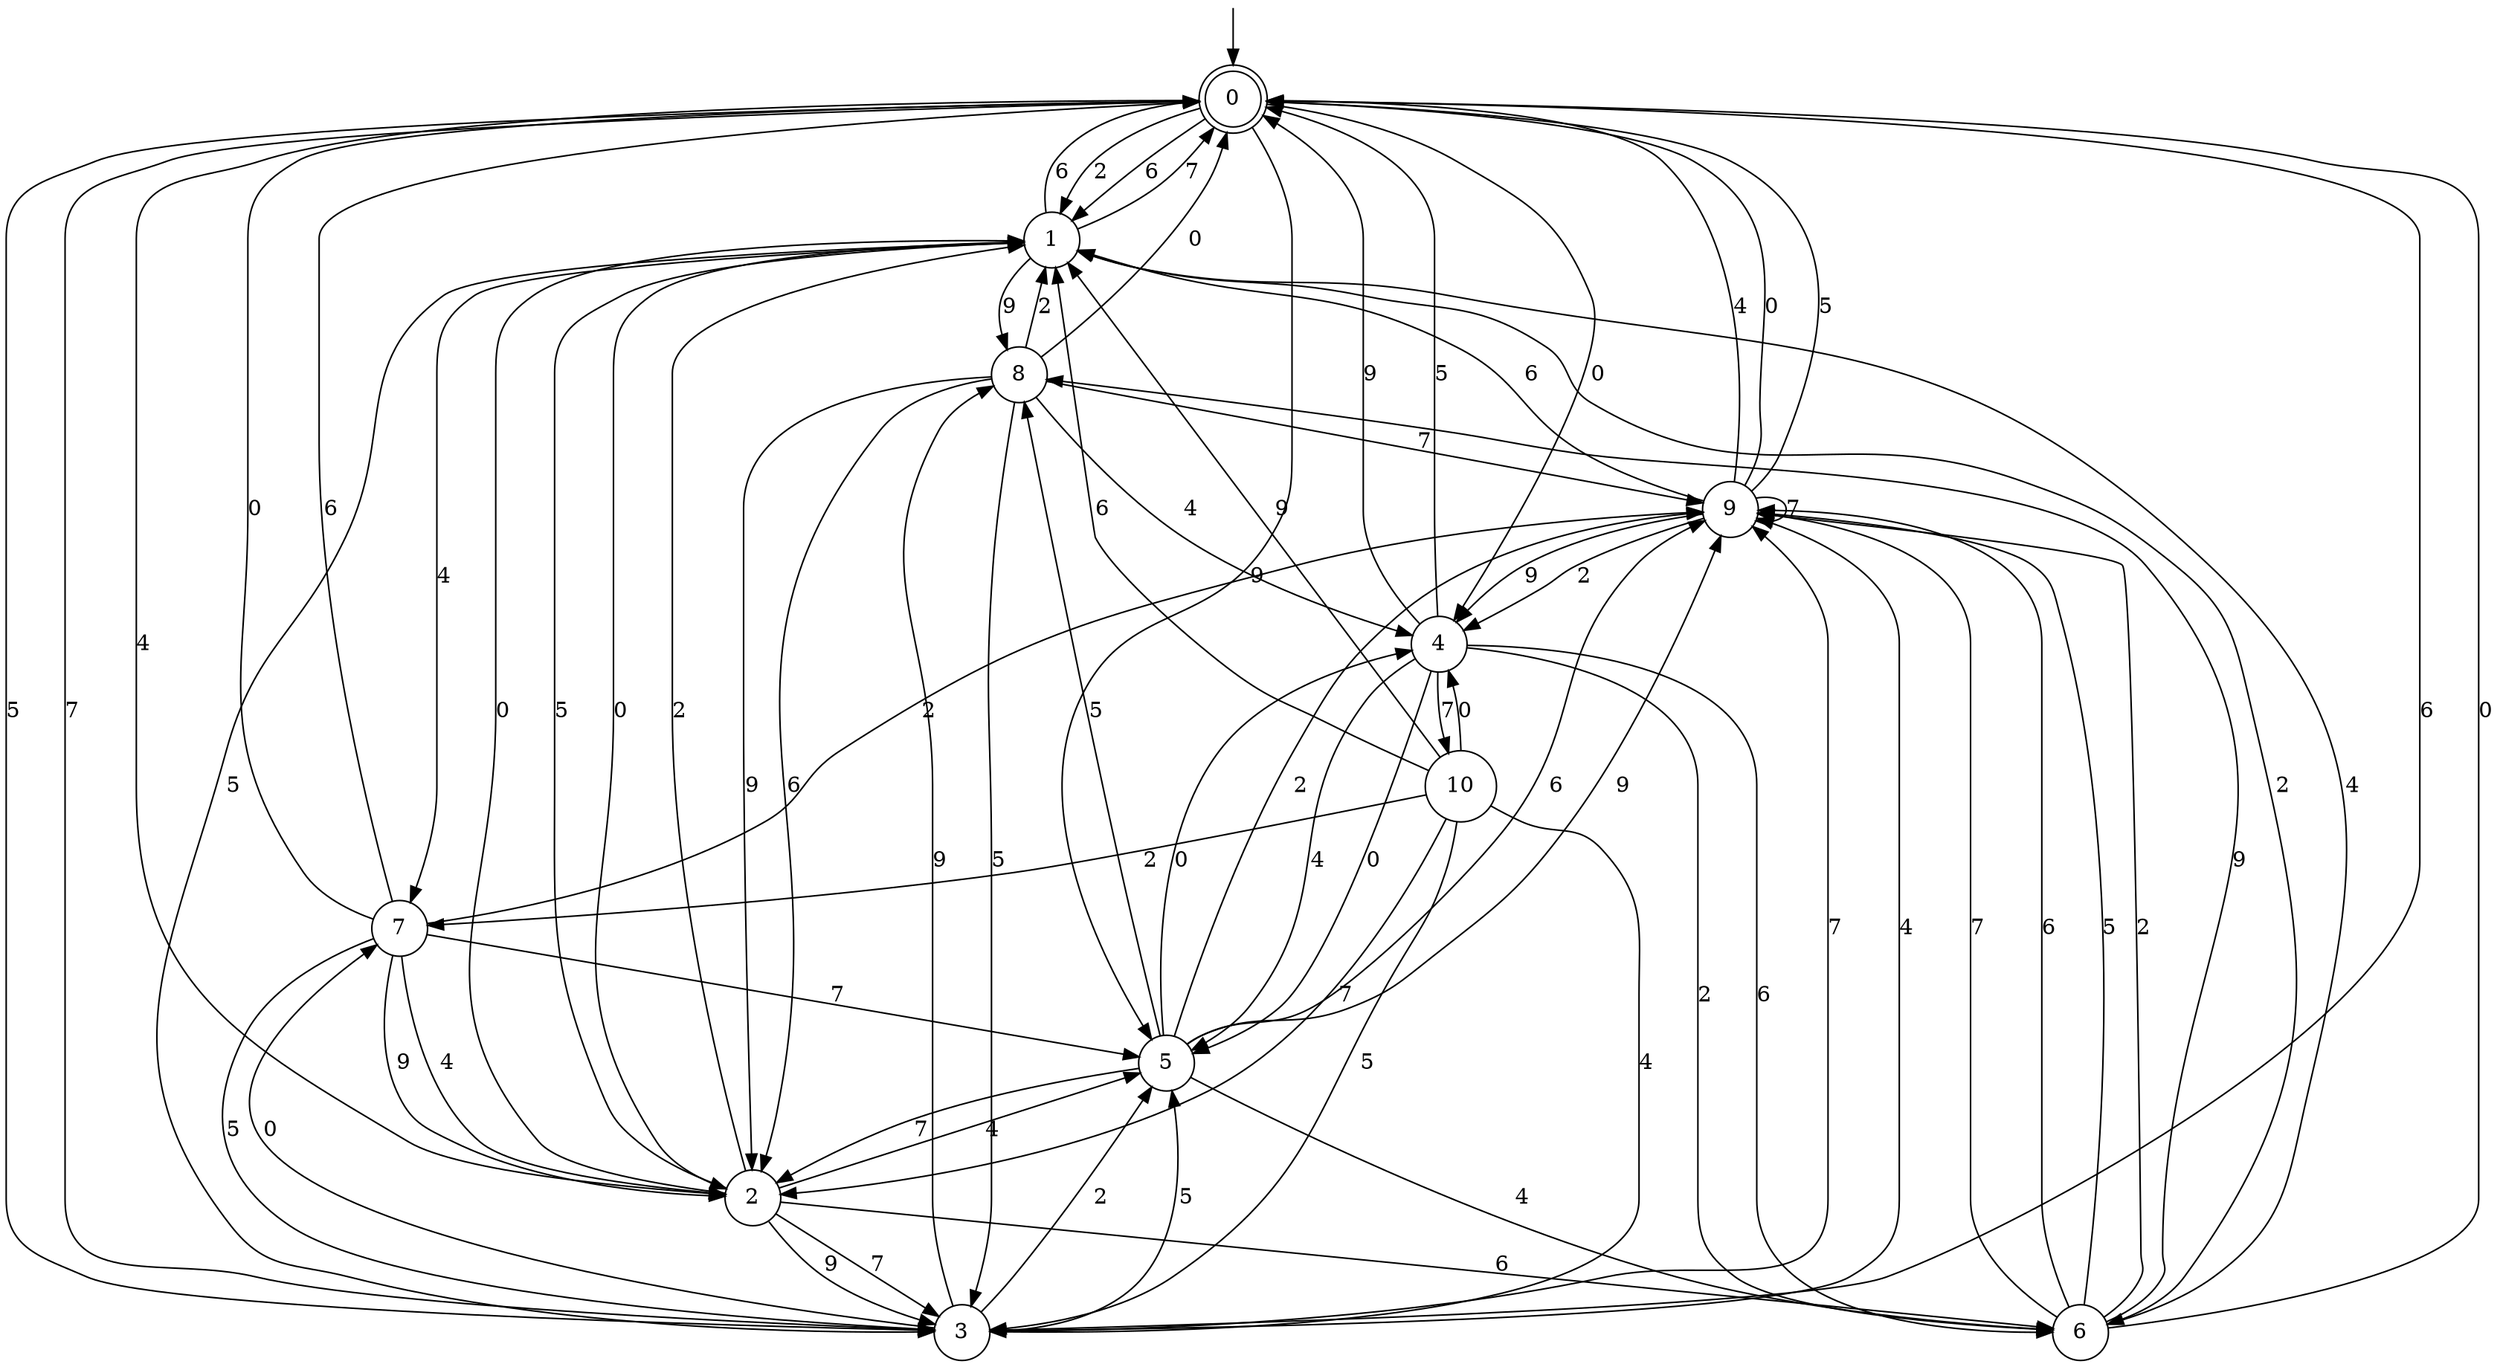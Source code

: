 digraph g {

	s0 [shape="doublecircle" label="0"];
	s1 [shape="circle" label="1"];
	s2 [shape="circle" label="2"];
	s3 [shape="circle" label="3"];
	s4 [shape="circle" label="4"];
	s5 [shape="circle" label="5"];
	s6 [shape="circle" label="6"];
	s7 [shape="circle" label="7"];
	s8 [shape="circle" label="8"];
	s9 [shape="circle" label="9"];
	s10 [shape="circle" label="10"];
	s0 -> s1 [label="2"];
	s0 -> s2 [label="4"];
	s0 -> s3 [label="7"];
	s0 -> s4 [label="0"];
	s0 -> s1 [label="6"];
	s0 -> s5 [label="9"];
	s0 -> s3 [label="5"];
	s1 -> s6 [label="2"];
	s1 -> s7 [label="4"];
	s1 -> s0 [label="7"];
	s1 -> s2 [label="0"];
	s1 -> s0 [label="6"];
	s1 -> s8 [label="9"];
	s1 -> s3 [label="5"];
	s2 -> s1 [label="2"];
	s2 -> s5 [label="4"];
	s2 -> s3 [label="7"];
	s2 -> s1 [label="0"];
	s2 -> s6 [label="6"];
	s2 -> s3 [label="9"];
	s2 -> s1 [label="5"];
	s3 -> s5 [label="2"];
	s3 -> s9 [label="4"];
	s3 -> s9 [label="7"];
	s3 -> s7 [label="0"];
	s3 -> s0 [label="6"];
	s3 -> s8 [label="9"];
	s3 -> s5 [label="5"];
	s4 -> s6 [label="2"];
	s4 -> s5 [label="4"];
	s4 -> s10 [label="7"];
	s4 -> s5 [label="0"];
	s4 -> s6 [label="6"];
	s4 -> s0 [label="9"];
	s4 -> s0 [label="5"];
	s5 -> s9 [label="2"];
	s5 -> s6 [label="4"];
	s5 -> s2 [label="7"];
	s5 -> s4 [label="0"];
	s5 -> s9 [label="6"];
	s5 -> s9 [label="9"];
	s5 -> s8 [label="5"];
	s6 -> s9 [label="2"];
	s6 -> s1 [label="4"];
	s6 -> s9 [label="7"];
	s6 -> s0 [label="0"];
	s6 -> s9 [label="6"];
	s6 -> s8 [label="9"];
	s6 -> s9 [label="5"];
	s7 -> s9 [label="2"];
	s7 -> s2 [label="4"];
	s7 -> s5 [label="7"];
	s7 -> s0 [label="0"];
	s7 -> s0 [label="6"];
	s7 -> s2 [label="9"];
	s7 -> s3 [label="5"];
	s8 -> s1 [label="2"];
	s8 -> s4 [label="4"];
	s8 -> s9 [label="7"];
	s8 -> s0 [label="0"];
	s8 -> s2 [label="6"];
	s8 -> s2 [label="9"];
	s8 -> s3 [label="5"];
	s9 -> s4 [label="2"];
	s9 -> s0 [label="4"];
	s9 -> s9 [label="7"];
	s9 -> s0 [label="0"];
	s9 -> s1 [label="6"];
	s9 -> s4 [label="9"];
	s9 -> s0 [label="5"];
	s10 -> s7 [label="2"];
	s10 -> s3 [label="4"];
	s10 -> s2 [label="7"];
	s10 -> s4 [label="0"];
	s10 -> s1 [label="6"];
	s10 -> s1 [label="9"];
	s10 -> s3 [label="5"];

__start0 [label="" shape="none" width="0" height="0"];
__start0 -> s0;

}

